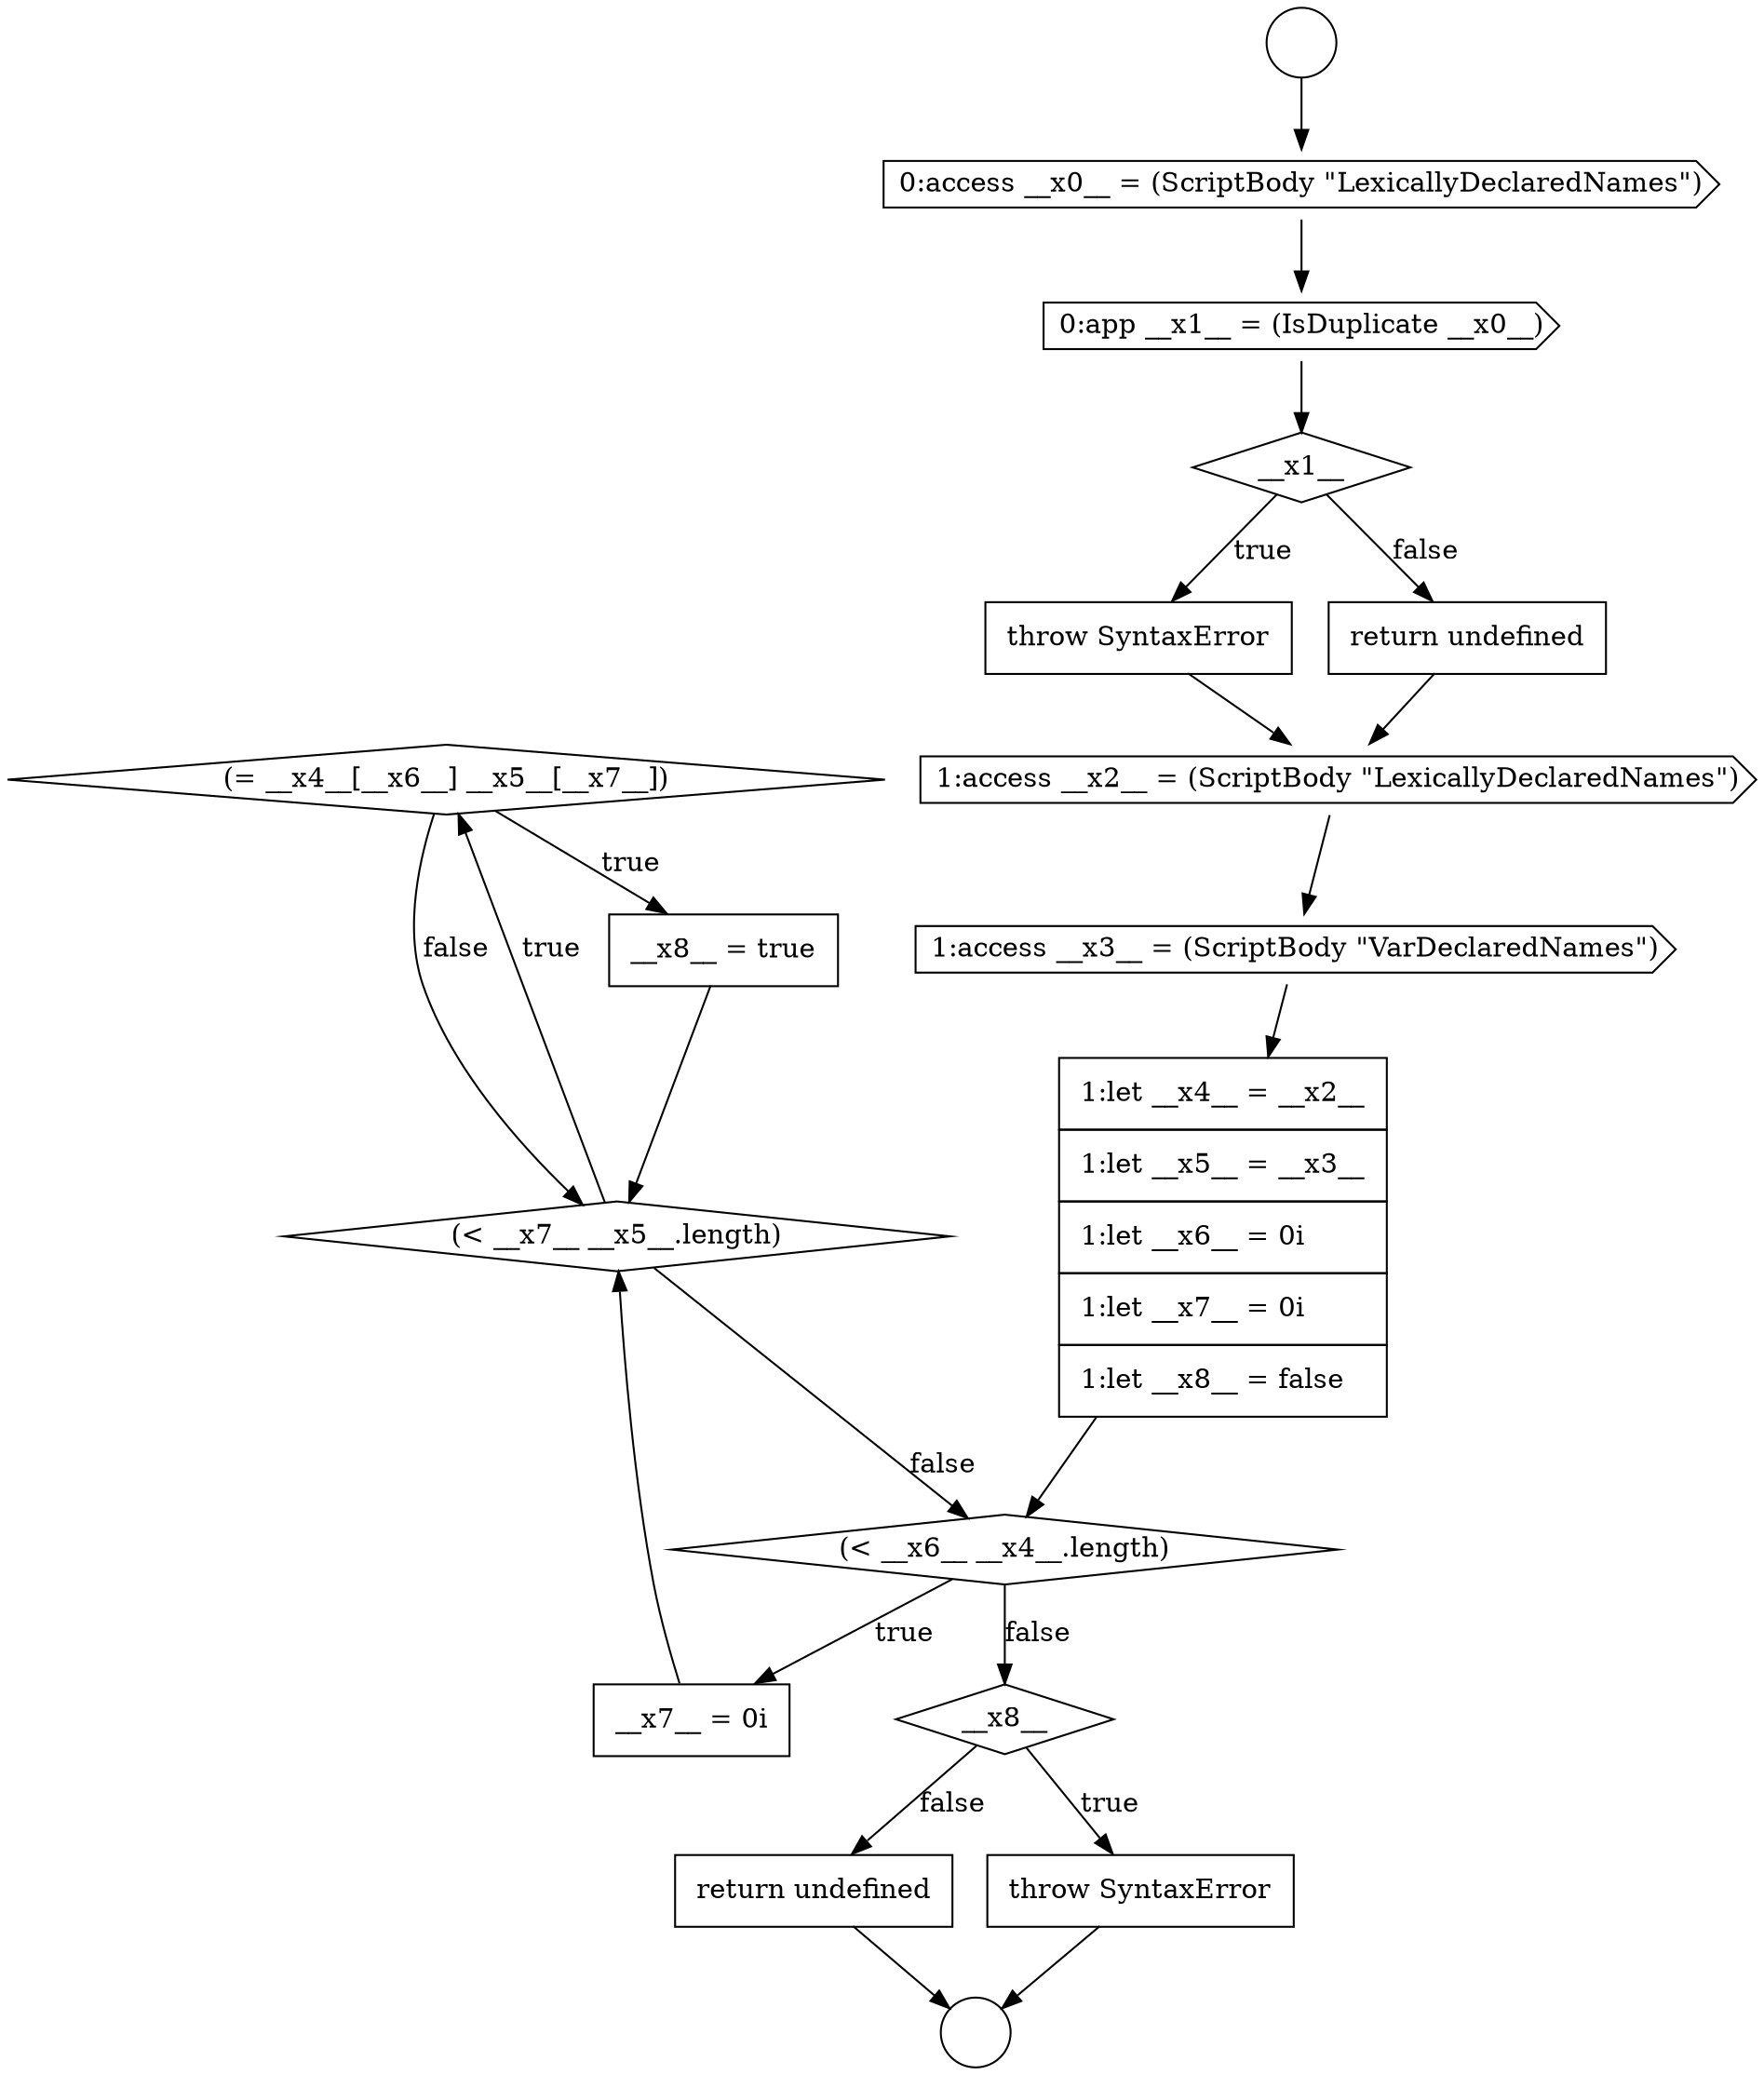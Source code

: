 digraph {
  node16881 [shape=diamond, label=<<font color="black">(= __x4__[__x6__] __x5__[__x7__])</font>> color="black" fillcolor="white" style=filled]
  node16885 [shape=none, margin=0, label=<<font color="black">
    <table border="0" cellborder="1" cellspacing="0" cellpadding="10">
      <tr><td align="left">return undefined</td></tr>
    </table>
  </font>> color="black" fillcolor="white" style=filled]
  node16882 [shape=none, margin=0, label=<<font color="black">
    <table border="0" cellborder="1" cellspacing="0" cellpadding="10">
      <tr><td align="left">__x8__ = true</td></tr>
    </table>
  </font>> color="black" fillcolor="white" style=filled]
  node16880 [shape=diamond, label=<<font color="black">(&lt; __x7__ __x5__.length)</font>> color="black" fillcolor="white" style=filled]
  node16883 [shape=diamond, label=<<font color="black">__x8__</font>> color="black" fillcolor="white" style=filled]
  node16878 [shape=diamond, label=<<font color="black">(&lt; __x6__ __x4__.length)</font>> color="black" fillcolor="white" style=filled]
  node16884 [shape=none, margin=0, label=<<font color="black">
    <table border="0" cellborder="1" cellspacing="0" cellpadding="10">
      <tr><td align="left">throw SyntaxError</td></tr>
    </table>
  </font>> color="black" fillcolor="white" style=filled]
  node16868 [shape=circle label=" " color="black" fillcolor="white" style=filled]
  node16877 [shape=none, margin=0, label=<<font color="black">
    <table border="0" cellborder="1" cellspacing="0" cellpadding="10">
      <tr><td align="left">1:let __x4__ = __x2__</td></tr>
      <tr><td align="left">1:let __x5__ = __x3__</td></tr>
      <tr><td align="left">1:let __x6__ = 0i</td></tr>
      <tr><td align="left">1:let __x7__ = 0i</td></tr>
      <tr><td align="left">1:let __x8__ = false</td></tr>
    </table>
  </font>> color="black" fillcolor="white" style=filled]
  node16873 [shape=none, margin=0, label=<<font color="black">
    <table border="0" cellborder="1" cellspacing="0" cellpadding="10">
      <tr><td align="left">throw SyntaxError</td></tr>
    </table>
  </font>> color="black" fillcolor="white" style=filled]
  node16872 [shape=diamond, label=<<font color="black">__x1__</font>> color="black" fillcolor="white" style=filled]
  node16869 [shape=circle label=" " color="black" fillcolor="white" style=filled]
  node16879 [shape=none, margin=0, label=<<font color="black">
    <table border="0" cellborder="1" cellspacing="0" cellpadding="10">
      <tr><td align="left">__x7__ = 0i</td></tr>
    </table>
  </font>> color="black" fillcolor="white" style=filled]
  node16876 [shape=cds, label=<<font color="black">1:access __x3__ = (ScriptBody &quot;VarDeclaredNames&quot;)</font>> color="black" fillcolor="white" style=filled]
  node16875 [shape=cds, label=<<font color="black">1:access __x2__ = (ScriptBody &quot;LexicallyDeclaredNames&quot;)</font>> color="black" fillcolor="white" style=filled]
  node16870 [shape=cds, label=<<font color="black">0:access __x0__ = (ScriptBody &quot;LexicallyDeclaredNames&quot;)</font>> color="black" fillcolor="white" style=filled]
  node16871 [shape=cds, label=<<font color="black">0:app __x1__ = (IsDuplicate __x0__)</font>> color="black" fillcolor="white" style=filled]
  node16874 [shape=none, margin=0, label=<<font color="black">
    <table border="0" cellborder="1" cellspacing="0" cellpadding="10">
      <tr><td align="left">return undefined</td></tr>
    </table>
  </font>> color="black" fillcolor="white" style=filled]
  node16879 -> node16880 [ color="black"]
  node16882 -> node16880 [ color="black"]
  node16880 -> node16881 [label=<<font color="black">true</font>> color="black"]
  node16880 -> node16878 [label=<<font color="black">false</font>> color="black"]
  node16871 -> node16872 [ color="black"]
  node16883 -> node16884 [label=<<font color="black">true</font>> color="black"]
  node16883 -> node16885 [label=<<font color="black">false</font>> color="black"]
  node16884 -> node16869 [ color="black"]
  node16868 -> node16870 [ color="black"]
  node16872 -> node16873 [label=<<font color="black">true</font>> color="black"]
  node16872 -> node16874 [label=<<font color="black">false</font>> color="black"]
  node16878 -> node16879 [label=<<font color="black">true</font>> color="black"]
  node16878 -> node16883 [label=<<font color="black">false</font>> color="black"]
  node16877 -> node16878 [ color="black"]
  node16873 -> node16875 [ color="black"]
  node16876 -> node16877 [ color="black"]
  node16881 -> node16882 [label=<<font color="black">true</font>> color="black"]
  node16881 -> node16880 [label=<<font color="black">false</font>> color="black"]
  node16885 -> node16869 [ color="black"]
  node16870 -> node16871 [ color="black"]
  node16874 -> node16875 [ color="black"]
  node16875 -> node16876 [ color="black"]
}
